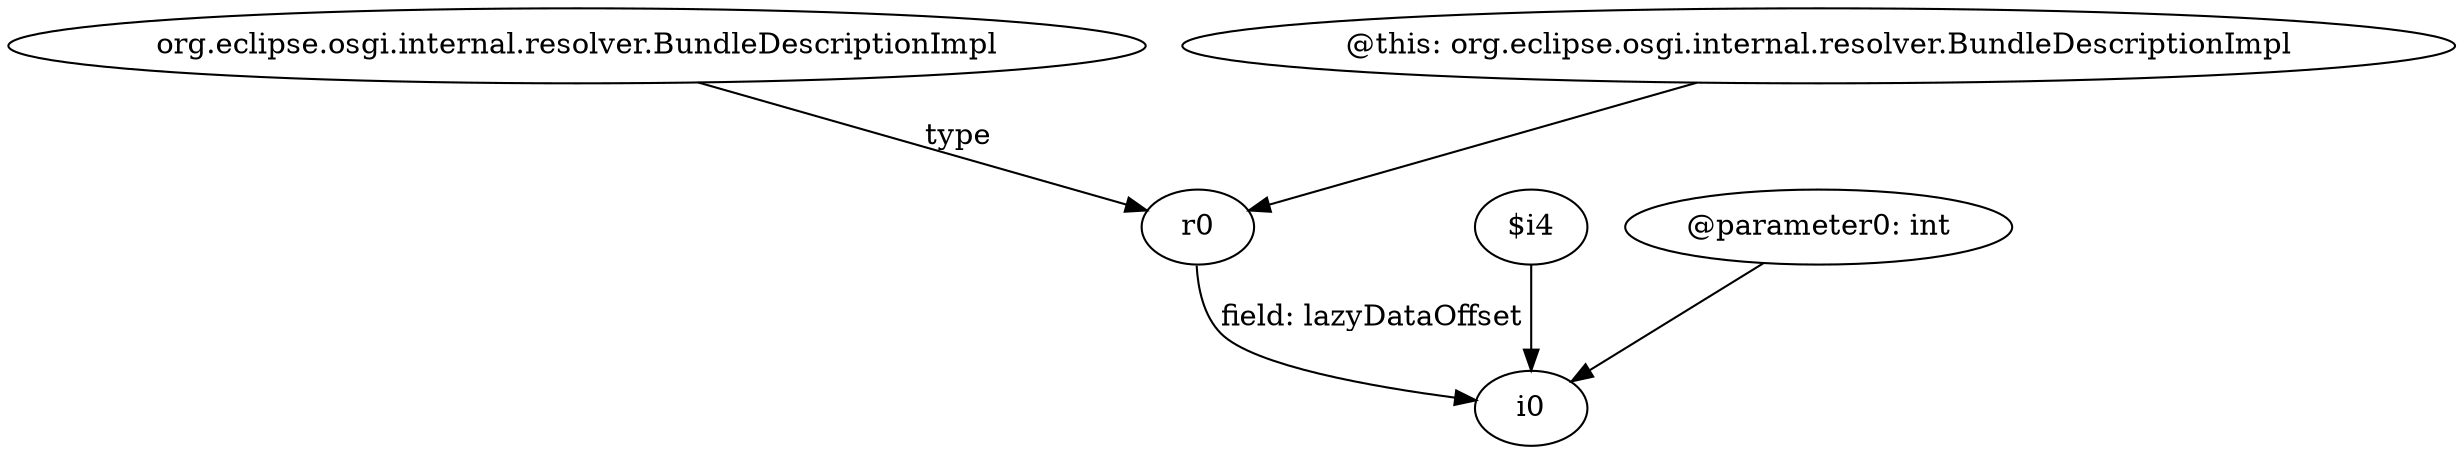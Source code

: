 digraph g {
0[label="org.eclipse.osgi.internal.resolver.BundleDescriptionImpl"]
1[label="r0"]
0->1[label="type"]
2[label="$i4"]
3[label="i0"]
2->3[label=""]
4[label="@this: org.eclipse.osgi.internal.resolver.BundleDescriptionImpl"]
4->1[label=""]
5[label="@parameter0: int"]
5->3[label=""]
1->3[label="field: lazyDataOffset"]
}